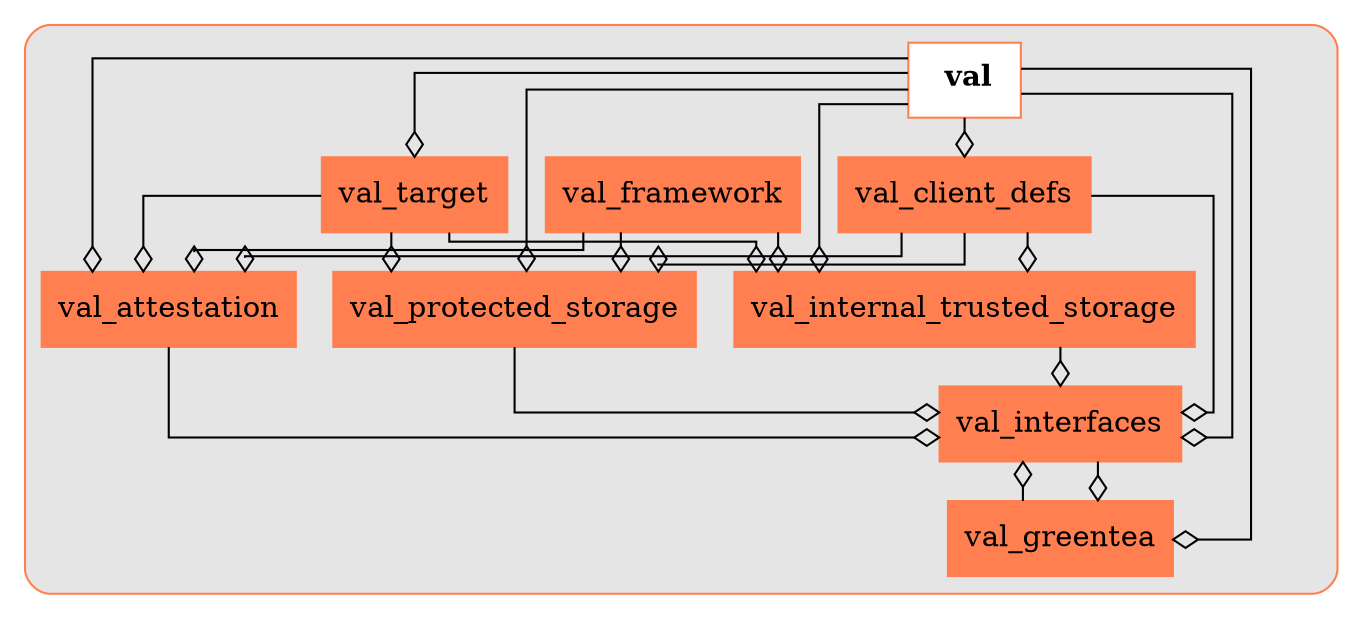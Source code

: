 digraph{
	 graph [splines=ortho]

	subgraph clusterval {
		style = rounded
		bgcolor = grey90
		color = coral
		node [shape = record, color = coral];

		val[label = val, style = filled];
		val_attestation[label = val_attestation, style = filled];
		val_client_defs[label = val_client_defs, style = filled];
		val_framework[label = val_framework, style = filled];
		val_greentea[label = val_greentea, style = filled];
		val_interfaces[label = val_interfaces, style = filled];
		val_internal_trusted_storage[label = val_internal_trusted_storage, style = filled];
		val_protected_storage[label = val_protected_storage, style = filled];
		val_target[label = val_target, style = filled];
		val[label =< <B> val</B>>, style = bold, fillcolor = white, style = filled];


		//------LAYOUT FOR SUBGRAPH------


		rankdir = BT; // Rank Direction Bottom to Top
		nodesep = 0.44; // Node Separation
		ranksep = 0.44; // Rank Separation


		//INHERITANCE//



		//COMPOSITION//


		val -> val_attestation [arrowhead=ediamond];
		val_client_defs -> val_attestation [arrowhead=ediamond];
		val_framework -> val_attestation [arrowhead=ediamond];
		val_target -> val_attestation [arrowhead=ediamond];

		val -> val_client_defs [arrowhead=ediamond];

		val -> val_greentea [arrowhead=ediamond];
		val_interfaces -> val_greentea [arrowhead=ediamond];

		val -> val_interfaces [arrowhead=ediamond];
		val_attestation -> val_interfaces [arrowhead=ediamond];
		val_client_defs -> val_interfaces [arrowhead=ediamond];
		val_greentea -> val_interfaces [arrowhead=ediamond];
		val_internal_trusted_storage -> val_interfaces [arrowhead=ediamond];
		val_protected_storage -> val_interfaces [arrowhead=ediamond];

		val -> val_internal_trusted_storage [arrowhead=ediamond];
		val_client_defs -> val_internal_trusted_storage [arrowhead=ediamond];
		val_framework -> val_internal_trusted_storage [arrowhead=ediamond];
		val_target -> val_internal_trusted_storage [arrowhead=ediamond];

		val -> val_protected_storage [arrowhead=ediamond];
		val_client_defs -> val_protected_storage [arrowhead=ediamond];
		val_framework -> val_protected_storage [arrowhead=ediamond];
		val_target -> val_protected_storage [arrowhead=ediamond];

		val -> val_target [arrowhead=ediamond];
	}//end subgraph val
}//end digraph